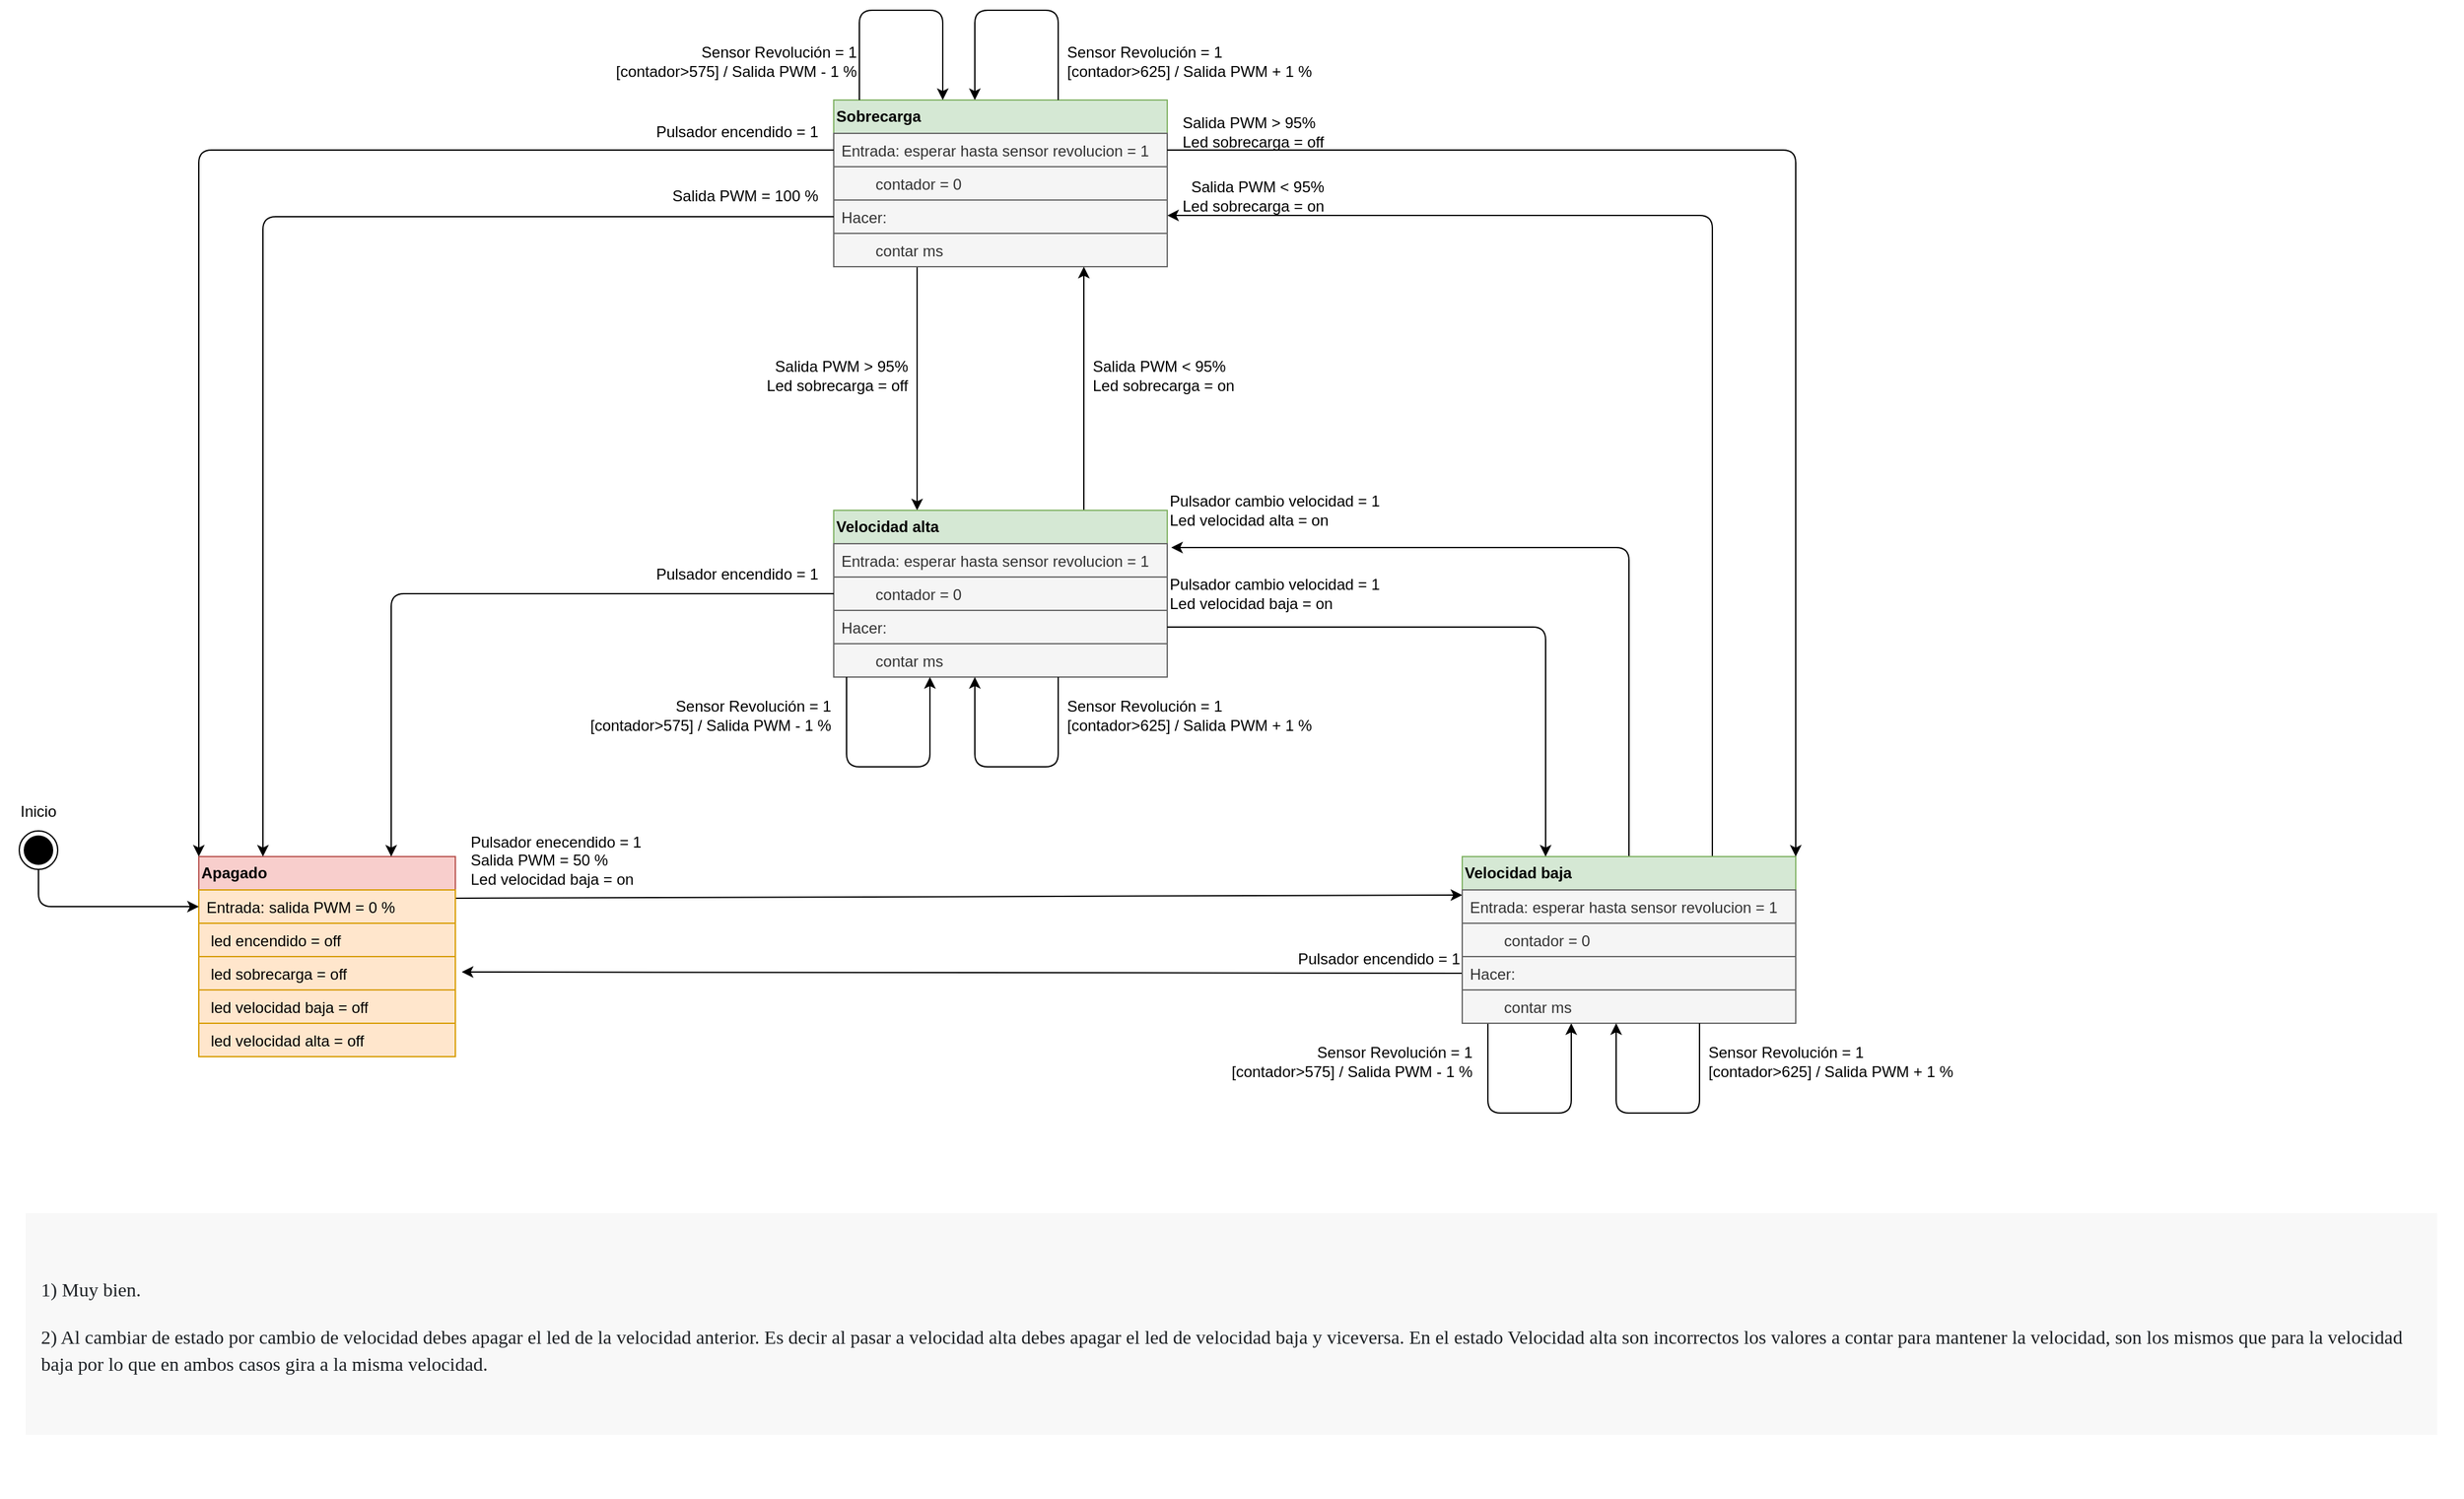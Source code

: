 <mxfile>
    <diagram id="iDEoUcWUZ2VRISfcVW9Z" name="Page-1">
        <mxGraphModel dx="1074" dy="797" grid="1" gridSize="10" guides="1" tooltips="1" connect="1" arrows="1" fold="1" page="1" pageScale="1" pageWidth="1600" pageHeight="1600" math="0" shadow="0">
            <root>
                <mxCell id="0"/>
                <mxCell id="1" parent="0"/>
                <mxCell id="28" style="html=1;exitX=1;exitY=0.25;exitDx=0;exitDy=0;entryX=0;entryY=0.154;entryDx=0;entryDy=0;entryPerimeter=0;" parent="1" source="2" target="7" edge="1">
                    <mxGeometry relative="1" as="geometry">
                        <mxPoint x="1100" y="340" as="targetPoint"/>
                    </mxGeometry>
                </mxCell>
                <mxCell id="2" value="&lt;b&gt;Apagado&lt;/b&gt;" style="swimlane;fontStyle=0;childLayout=stackLayout;horizontal=1;startSize=26;fillColor=#f8cecc;horizontalStack=0;resizeParent=1;resizeParentMax=0;resizeLast=0;collapsible=1;marginBottom=0;whiteSpace=wrap;html=1;align=left;strokeColor=#b85450;" parent="1" vertex="1">
                    <mxGeometry x="195" y="740" width="200" height="130" as="geometry"/>
                </mxCell>
                <mxCell id="3" value="Entrada: salida PWM = 0 %" style="text;strokeColor=#d79b00;fillColor=#ffe6cc;align=left;verticalAlign=top;spacingLeft=4;spacingRight=4;overflow=hidden;rotatable=0;points=[[0,0.5],[1,0.5]];portConstraint=eastwest;whiteSpace=wrap;html=1;" parent="2" vertex="1">
                    <mxGeometry y="26" width="200" height="26" as="geometry"/>
                </mxCell>
                <mxCell id="4" value="&amp;nbsp;led encendido = off" style="text;strokeColor=#d79b00;fillColor=#ffe6cc;align=left;verticalAlign=top;spacingLeft=4;spacingRight=4;overflow=hidden;rotatable=0;points=[[0,0.5],[1,0.5]];portConstraint=eastwest;whiteSpace=wrap;html=1;" parent="2" vertex="1">
                    <mxGeometry y="52" width="200" height="26" as="geometry"/>
                </mxCell>
                <mxCell id="5" value="&amp;nbsp;led sobrecarga = off" style="text;strokeColor=#d79b00;fillColor=#ffe6cc;align=left;verticalAlign=top;spacingLeft=4;spacingRight=4;overflow=hidden;rotatable=0;points=[[0,0.5],[1,0.5]];portConstraint=eastwest;whiteSpace=wrap;html=1;" parent="2" vertex="1">
                    <mxGeometry y="78" width="200" height="26" as="geometry"/>
                </mxCell>
                <mxCell id="47" value="&amp;nbsp;led velocidad baja = off" style="text;strokeColor=#d79b00;fillColor=#ffe6cc;align=left;verticalAlign=top;spacingLeft=4;spacingRight=4;overflow=hidden;rotatable=0;points=[[0,0.5],[1,0.5]];portConstraint=eastwest;whiteSpace=wrap;html=1;" parent="2" vertex="1">
                    <mxGeometry y="104" width="200" height="26" as="geometry"/>
                </mxCell>
                <mxCell id="20" style="edgeStyle=orthogonalEdgeStyle;html=1;exitX=0;exitY=1;exitDx=0;exitDy=0;entryX=0.25;entryY=1;entryDx=0;entryDy=0;" parent="1" edge="1">
                    <mxGeometry relative="1" as="geometry">
                        <mxPoint x="1265" y="870" as="targetPoint"/>
                        <mxPoint x="1200" y="870" as="sourcePoint"/>
                        <Array as="points">
                            <mxPoint x="1200" y="940"/>
                            <mxPoint x="1265" y="940"/>
                        </Array>
                    </mxGeometry>
                </mxCell>
                <mxCell id="24" style="edgeStyle=orthogonalEdgeStyle;html=1;exitX=0.75;exitY=0;exitDx=0;exitDy=0;entryX=1;entryY=0.462;entryDx=0;entryDy=0;entryPerimeter=0;" parent="1" source="6" target="15" edge="1">
                    <mxGeometry relative="1" as="geometry"/>
                </mxCell>
                <mxCell id="59" style="edgeStyle=orthogonalEdgeStyle;html=1;exitX=0.5;exitY=0;exitDx=0;exitDy=0;entryX=1.012;entryY=0.115;entryDx=0;entryDy=0;entryPerimeter=0;" parent="1" source="6" target="50" edge="1">
                    <mxGeometry relative="1" as="geometry"/>
                </mxCell>
                <mxCell id="6" value="&lt;b&gt;Velocidad baja&lt;/b&gt;" style="swimlane;fontStyle=0;childLayout=stackLayout;horizontal=1;startSize=26;fillColor=#d5e8d4;horizontalStack=0;resizeParent=1;resizeParentMax=0;resizeLast=0;collapsible=1;marginBottom=0;whiteSpace=wrap;html=1;align=left;strokeColor=#82b366;" parent="1" vertex="1">
                    <mxGeometry x="1180" y="740" width="260" height="130" as="geometry"/>
                </mxCell>
                <mxCell id="7" value="Entrada: esperar hasta sensor revolucion = 1" style="text;strokeColor=#666666;fillColor=#f5f5f5;align=left;verticalAlign=top;spacingLeft=4;spacingRight=4;overflow=hidden;rotatable=0;points=[[0,0.5],[1,0.5]];portConstraint=eastwest;whiteSpace=wrap;html=1;fontColor=#333333;" parent="6" vertex="1">
                    <mxGeometry y="26" width="260" height="26" as="geometry"/>
                </mxCell>
                <mxCell id="8" value="&lt;span style=&quot;white-space: pre;&quot;&gt;&#x9;&lt;/span&gt;contador = 0" style="text;strokeColor=#666666;fillColor=#f5f5f5;align=left;verticalAlign=top;spacingLeft=4;spacingRight=4;overflow=hidden;rotatable=0;points=[[0,0.5],[1,0.5]];portConstraint=eastwest;whiteSpace=wrap;html=1;fontColor=#333333;" parent="6" vertex="1">
                    <mxGeometry y="52" width="260" height="26" as="geometry"/>
                </mxCell>
                <mxCell id="30" style="edgeStyle=none;html=1;exitX=0;exitY=0.5;exitDx=0;exitDy=0;" parent="6" source="9" edge="1">
                    <mxGeometry relative="1" as="geometry">
                        <mxPoint x="-780" y="90" as="targetPoint"/>
                    </mxGeometry>
                </mxCell>
                <mxCell id="9" value="Hacer:" style="text;strokeColor=#666666;fillColor=#f5f5f5;align=left;verticalAlign=top;spacingLeft=4;spacingRight=4;overflow=hidden;rotatable=0;points=[[0,0.5],[1,0.5]];portConstraint=eastwest;whiteSpace=wrap;html=1;fontColor=#333333;" parent="6" vertex="1">
                    <mxGeometry y="78" width="260" height="26" as="geometry"/>
                </mxCell>
                <mxCell id="10" value="&lt;span style=&quot;white-space: pre;&quot;&gt;&#x9;&lt;/span&gt;contar ms" style="text;strokeColor=#666666;fillColor=#f5f5f5;align=left;verticalAlign=top;spacingLeft=4;spacingRight=4;overflow=hidden;rotatable=0;points=[[0,0.5],[1,0.5]];portConstraint=eastwest;whiteSpace=wrap;html=1;fontColor=#333333;" parent="6" vertex="1">
                    <mxGeometry y="104" width="260" height="26" as="geometry"/>
                </mxCell>
                <mxCell id="67" style="edgeStyle=orthogonalEdgeStyle;html=1;exitX=0.25;exitY=1;exitDx=0;exitDy=0;entryX=0.25;entryY=0;entryDx=0;entryDy=0;" parent="1" source="12" target="49" edge="1">
                    <mxGeometry relative="1" as="geometry"/>
                </mxCell>
                <mxCell id="12" value="&lt;b&gt;Sobrecarga&lt;/b&gt;" style="swimlane;fontStyle=0;childLayout=stackLayout;horizontal=1;startSize=26;fillColor=#d5e8d4;horizontalStack=0;resizeParent=1;resizeParentMax=0;resizeLast=0;collapsible=1;marginBottom=0;whiteSpace=wrap;html=1;align=left;strokeColor=#82b366;" parent="1" vertex="1">
                    <mxGeometry x="690" y="150" width="260" height="130" as="geometry"/>
                </mxCell>
                <mxCell id="13" value="Entrada: esperar hasta sensor revolucion = 1" style="text;strokeColor=#666666;fillColor=#f5f5f5;align=left;verticalAlign=top;spacingLeft=4;spacingRight=4;overflow=hidden;rotatable=0;points=[[0,0.5],[1,0.5]];portConstraint=eastwest;whiteSpace=wrap;html=1;fontColor=#333333;" parent="12" vertex="1">
                    <mxGeometry y="26" width="260" height="26" as="geometry"/>
                </mxCell>
                <mxCell id="14" value="&lt;span style=&quot;white-space: pre;&quot;&gt;&#x9;&lt;/span&gt;contador = 0" style="text;strokeColor=#666666;fillColor=#f5f5f5;align=left;verticalAlign=top;spacingLeft=4;spacingRight=4;overflow=hidden;rotatable=0;points=[[0,0.5],[1,0.5]];portConstraint=eastwest;whiteSpace=wrap;html=1;fontColor=#333333;" parent="12" vertex="1">
                    <mxGeometry y="52" width="260" height="26" as="geometry"/>
                </mxCell>
                <mxCell id="15" value="Hacer:" style="text;strokeColor=#666666;fillColor=#f5f5f5;align=left;verticalAlign=top;spacingLeft=4;spacingRight=4;overflow=hidden;rotatable=0;points=[[0,0.5],[1,0.5]];portConstraint=eastwest;whiteSpace=wrap;html=1;fontColor=#333333;" parent="12" vertex="1">
                    <mxGeometry y="78" width="260" height="26" as="geometry"/>
                </mxCell>
                <mxCell id="16" value="&lt;span style=&quot;white-space: pre;&quot;&gt;&#x9;&lt;/span&gt;contar ms" style="text;strokeColor=#666666;fillColor=#f5f5f5;align=left;verticalAlign=top;spacingLeft=4;spacingRight=4;overflow=hidden;rotatable=0;points=[[0,0.5],[1,0.5]];portConstraint=eastwest;whiteSpace=wrap;html=1;fontColor=#333333;" parent="12" vertex="1">
                    <mxGeometry y="104" width="260" height="26" as="geometry"/>
                </mxCell>
                <mxCell id="21" style="edgeStyle=orthogonalEdgeStyle;html=1;exitX=0;exitY=1;exitDx=0;exitDy=0;entryX=0.25;entryY=1;entryDx=0;entryDy=0;startArrow=classic;startFill=1;endArrow=none;endFill=0;" parent="1" edge="1">
                    <mxGeometry relative="1" as="geometry">
                        <mxPoint x="1365" y="870" as="targetPoint"/>
                        <mxPoint x="1300" y="870" as="sourcePoint"/>
                        <Array as="points">
                            <mxPoint x="1300" y="940"/>
                            <mxPoint x="1365" y="940"/>
                        </Array>
                    </mxGeometry>
                </mxCell>
                <mxCell id="22" style="edgeStyle=orthogonalEdgeStyle;html=1;exitX=0;exitY=1;exitDx=0;exitDy=0;entryX=0.25;entryY=1;entryDx=0;entryDy=0;" parent="1" edge="1">
                    <mxGeometry relative="1" as="geometry">
                        <mxPoint x="775" y="150" as="targetPoint"/>
                        <mxPoint x="710" y="150" as="sourcePoint"/>
                        <Array as="points">
                            <mxPoint x="710" y="80"/>
                            <mxPoint x="775" y="80"/>
                        </Array>
                    </mxGeometry>
                </mxCell>
                <mxCell id="23" style="edgeStyle=orthogonalEdgeStyle;html=1;exitX=0;exitY=1;exitDx=0;exitDy=0;entryX=0.25;entryY=1;entryDx=0;entryDy=0;startArrow=classic;startFill=1;endArrow=none;endFill=0;" parent="1" edge="1">
                    <mxGeometry relative="1" as="geometry">
                        <mxPoint x="865" y="150" as="targetPoint"/>
                        <mxPoint x="800" y="150" as="sourcePoint"/>
                        <Array as="points">
                            <mxPoint x="800" y="80"/>
                            <mxPoint x="865" y="80"/>
                        </Array>
                    </mxGeometry>
                </mxCell>
                <mxCell id="25" style="edgeStyle=orthogonalEdgeStyle;html=1;exitX=1;exitY=0.5;exitDx=0;exitDy=0;entryX=1;entryY=0;entryDx=0;entryDy=0;" parent="1" source="13" target="6" edge="1">
                    <mxGeometry relative="1" as="geometry"/>
                </mxCell>
                <mxCell id="26" style="edgeStyle=orthogonalEdgeStyle;html=1;exitX=0;exitY=0.5;exitDx=0;exitDy=0;entryX=0.25;entryY=0;entryDx=0;entryDy=0;" parent="1" source="15" target="2" edge="1">
                    <mxGeometry relative="1" as="geometry"/>
                </mxCell>
                <mxCell id="27" style="edgeStyle=orthogonalEdgeStyle;html=1;exitX=0;exitY=0.5;exitDx=0;exitDy=0;entryX=0;entryY=0;entryDx=0;entryDy=0;" parent="1" source="13" target="2" edge="1">
                    <mxGeometry relative="1" as="geometry"/>
                </mxCell>
                <mxCell id="33" style="edgeStyle=orthogonalEdgeStyle;html=1;exitX=0.5;exitY=1;exitDx=0;exitDy=0;entryX=0;entryY=0.5;entryDx=0;entryDy=0;" parent="1" source="31" target="3" edge="1">
                    <mxGeometry relative="1" as="geometry"/>
                </mxCell>
                <mxCell id="31" value="" style="ellipse;html=1;shape=endState;fillColor=strokeColor;" parent="1" vertex="1">
                    <mxGeometry x="55" y="720" width="30" height="30" as="geometry"/>
                </mxCell>
                <mxCell id="34" value="Inicio" style="text;html=1;align=center;verticalAlign=middle;whiteSpace=wrap;rounded=0;" parent="1" vertex="1">
                    <mxGeometry x="40" y="690" width="60" height="30" as="geometry"/>
                </mxCell>
                <mxCell id="35" value="&lt;font style=&quot;color: rgb(0, 0, 0);&quot;&gt;Sensor Revolución = 1&lt;/font&gt;&lt;div&gt;&lt;font style=&quot;color: rgb(0, 0, 0);&quot;&gt;[contador&amp;gt;625] / Salida PWM + 1 %&lt;/font&gt;&lt;/div&gt;" style="text;html=1;align=left;verticalAlign=middle;whiteSpace=wrap;rounded=0;" parent="1" vertex="1">
                    <mxGeometry x="870" y="100" width="200" height="40" as="geometry"/>
                </mxCell>
                <mxCell id="36" value="&lt;font style=&quot;color: rgb(0, 0, 0);&quot;&gt;Sensor Revolución = 1&lt;/font&gt;&lt;div&gt;&lt;font style=&quot;color: rgb(0, 0, 0);&quot;&gt;[contador&amp;gt;625] / Salida PWM + 1 %&lt;/font&gt;&lt;/div&gt;" style="text;html=1;align=left;verticalAlign=middle;whiteSpace=wrap;rounded=0;" parent="1" vertex="1">
                    <mxGeometry x="1370" y="880" width="200" height="40" as="geometry"/>
                </mxCell>
                <mxCell id="37" value="&lt;font style=&quot;color: rgb(0, 0, 0);&quot;&gt;Sensor Revolución = 1&lt;/font&gt;&lt;div&gt;&lt;font style=&quot;color: rgb(0, 0, 0);&quot;&gt;[contador&amp;gt;575] / Salida PWM -&lt;/font&gt;&lt;span style=&quot;font-family: monospace; font-size: 0px; text-wrap-mode: nowrap; background-color: transparent;&quot;&gt;%3CmxGraphModel%3E%3Croot%3E%3CmxCell%20id%3D%220%22%2F%3E%3CmxCell%20id%3D%221%22%20parent%3D%220%22%2F%3E%3CmxCell%20id%3D%222%22%20value%3D%22%26lt%3Bfont%20style%3D%26quot%3Bcolor%3A%20rgb(0%2C%200%2C%200)%3B%26quot%3B%26gt%3BSensor%20Revoluci%C3%B3n%20%3D%201%26lt%3B%2Ffont%26gt%3B%26lt%3Bdiv%26gt%3B%26lt%3Bfont%20style%3D%26quot%3Bcolor%3A%20rgb(0%2C%200%2C%200)%3B%26quot%3B%26gt%3B%5Bcontador%26amp%3Bgt%3B625%5D%20%2F%20Salida%20PWM%20%2B%201%20%25%26lt%3B%2Ffont%26gt%3B%26lt%3B%2Fdiv%26gt%3B%22%20style%3D%22text%3Bhtml%3D1%3Balign%3Dleft%3BverticalAlign%3Dmiddle%3BwhiteSpace%3Dwrap%3Brounded%3D0%3B%22%20vertex%3D%221%22%20parent%3D%221%22%3E%3CmxGeometry%20x%3D%221330%22%20y%3D%22450%22%20width%3D%22200%22%20height%3D%2240%22%20as%3D%22geometry%22%2F%3E%3C%2FmxCell%3E%3C%2Froot%3E%3C%2FmxGraphModel%3E&lt;/span&gt;&lt;span style=&quot;background-color: transparent;&quot;&gt;&amp;nbsp;1 %&lt;/span&gt;&lt;/div&gt;" style="text;html=1;align=right;verticalAlign=middle;whiteSpace=wrap;rounded=0;" parent="1" vertex="1">
                    <mxGeometry x="990" y="880" width="200" height="40" as="geometry"/>
                </mxCell>
                <mxCell id="38" value="&lt;font style=&quot;color: rgb(0, 0, 0);&quot;&gt;Sensor Revolución = 1&lt;/font&gt;&lt;div&gt;&lt;font style=&quot;color: rgb(0, 0, 0);&quot;&gt;&lt;font style=&quot;&quot;&gt;[contador&amp;gt;575] / Salida PWM -&lt;/font&gt;&lt;span style=&quot;font-family: monospace; font-size: 0px; text-wrap-mode: nowrap; background-color: transparent;&quot;&gt;%3CmxGraphModel%3E%3Croot%3E%3CmxCell%20id%3D%220%22%2F%3E%3CmxCell%20id%3D%221%22%20parent%3D%220%22%2F%3E%3CmxCell%20id%3D%222%22%20value%3D%22%26lt%3Bfont%20style%3D%26quot%3Bcolor%3A%20rgb(0%2C%200%2C%200)%3B%26quot%3B%26gt%3BSensor%20Revoluci%C3%B3n%20%3D%201%26lt%3B%2Ffont%26gt%3B%26lt%3Bdiv%26gt%3B%26lt%3Bfont%20style%3D%26quot%3Bcolor%3A%20rgb(0%2C%200%2C%200)%3B%26quot%3B%26gt%3B%5Bcontador%26amp%3Bgt%3B625%5D%20%2F%20Salida%20PWM%20%2B%201%20%25%26lt%3B%2Ffont%26gt%3B%26lt%3B%2Fdiv%26gt%3B%22%20style%3D%22text%3Bhtml%3D1%3Balign%3Dleft%3BverticalAlign%3Dmiddle%3BwhiteSpace%3Dwrap%3Brounded%3D0%3B%22%20vertex%3D%221%22%20parent%3D%221%22%3E%3CmxGeometry%20x%3D%221330%22%20y%3D%22450%22%20width%3D%22200%22%20height%3D%2240%22%20as%3D%22geometry%22%2F%3E%3C%2FmxCell%3E%3C%2Froot%3E%3C%2FmxGraphModel%3E&lt;/span&gt;&lt;span style=&quot;background-color: transparent;&quot;&gt;&amp;nbsp;1 %&lt;/span&gt;&lt;/font&gt;&lt;/div&gt;" style="text;html=1;align=right;verticalAlign=middle;whiteSpace=wrap;rounded=0;" parent="1" vertex="1">
                    <mxGeometry x="510" y="100" width="200" height="40" as="geometry"/>
                </mxCell>
                <mxCell id="39" value="Salida PWM &amp;gt; 95%&lt;div&gt;&lt;font style=&quot;color: rgb(0, 0, 0);&quot;&gt;Led sobrecarga = off&lt;/font&gt;&lt;/div&gt;" style="text;html=1;align=left;verticalAlign=middle;whiteSpace=wrap;rounded=0;" parent="1" vertex="1">
                    <mxGeometry x="960" y="160" width="120" height="30" as="geometry"/>
                </mxCell>
                <mxCell id="40" value="&lt;div style=&quot;text-align: right;&quot;&gt;&lt;span style=&quot;background-color: transparent;&quot;&gt;&lt;font style=&quot;color: rgb(0, 0, 0);&quot;&gt;Salida PWM &amp;lt; 95%&lt;/font&gt;&lt;/span&gt;&lt;/div&gt;&lt;div&gt;&lt;font style=&quot;color: rgb(0, 0, 0);&quot;&gt;Led sobrecarga = on&lt;/font&gt;&lt;/div&gt;" style="text;html=1;align=left;verticalAlign=middle;whiteSpace=wrap;rounded=0;" parent="1" vertex="1">
                    <mxGeometry x="960" y="210" width="120" height="30" as="geometry"/>
                </mxCell>
                <mxCell id="41" value="Pulsador encendido = 1" style="text;html=1;align=left;verticalAlign=middle;whiteSpace=wrap;rounded=0;" parent="1" vertex="1">
                    <mxGeometry x="1050" y="810" width="130" height="20" as="geometry"/>
                </mxCell>
                <mxCell id="44" value="Pulsador encendido = 1" style="text;html=1;align=right;verticalAlign=middle;whiteSpace=wrap;rounded=0;" parent="1" vertex="1">
                    <mxGeometry x="550" y="165" width="130" height="20" as="geometry"/>
                </mxCell>
                <mxCell id="45" value="Salida PWM = 100 %" style="text;html=1;align=right;verticalAlign=middle;whiteSpace=wrap;rounded=0;" parent="1" vertex="1">
                    <mxGeometry x="550" y="215" width="130" height="20" as="geometry"/>
                </mxCell>
                <mxCell id="46" value="&lt;font style=&quot;color: rgb(0, 0, 0);&quot;&gt;Pulsador enecendido = 1&lt;/font&gt;&lt;div&gt;&lt;font style=&quot;color: rgb(0, 0, 0);&quot;&gt;Salida PWM = 50 %&lt;/font&gt;&lt;/div&gt;&lt;div&gt;&lt;span style=&quot;color: rgb(0, 0, 0);&quot;&gt;&lt;font style=&quot;color: rgb(0, 0, 0);&quot;&gt;Led velocidad baja = on&lt;/font&gt;&lt;/span&gt;&lt;/div&gt;" style="text;html=1;align=left;verticalAlign=middle;whiteSpace=wrap;rounded=0;" parent="1" vertex="1">
                    <mxGeometry x="405" y="720" width="160" height="45" as="geometry"/>
                </mxCell>
                <mxCell id="48" value="&amp;nbsp;led velocidad alta = off" style="text;strokeColor=#d79b00;fillColor=#ffe6cc;align=left;verticalAlign=top;spacingLeft=4;spacingRight=4;overflow=hidden;rotatable=0;points=[[0,0.5],[1,0.5]];portConstraint=eastwest;whiteSpace=wrap;html=1;" parent="1" vertex="1">
                    <mxGeometry x="195" y="870" width="200" height="26" as="geometry"/>
                </mxCell>
                <mxCell id="66" style="edgeStyle=orthogonalEdgeStyle;html=1;exitX=0.75;exitY=0;exitDx=0;exitDy=0;entryX=0.75;entryY=1;entryDx=0;entryDy=0;" parent="1" source="49" target="12" edge="1">
                    <mxGeometry relative="1" as="geometry"/>
                </mxCell>
                <mxCell id="49" value="&lt;b&gt;Velocidad alta&lt;/b&gt;" style="swimlane;fontStyle=0;childLayout=stackLayout;horizontal=1;startSize=26;fillColor=#d5e8d4;horizontalStack=0;resizeParent=1;resizeParentMax=0;resizeLast=0;collapsible=1;marginBottom=0;whiteSpace=wrap;html=1;align=left;strokeColor=#82b366;" parent="1" vertex="1">
                    <mxGeometry x="690" y="470" width="260" height="130" as="geometry"/>
                </mxCell>
                <mxCell id="50" value="Entrada: esperar hasta sensor revolucion = 1" style="text;strokeColor=#666666;fillColor=#f5f5f5;align=left;verticalAlign=top;spacingLeft=4;spacingRight=4;overflow=hidden;rotatable=0;points=[[0,0.5],[1,0.5]];portConstraint=eastwest;whiteSpace=wrap;html=1;fontColor=#333333;" parent="49" vertex="1">
                    <mxGeometry y="26" width="260" height="26" as="geometry"/>
                </mxCell>
                <mxCell id="51" value="&lt;span style=&quot;white-space: pre;&quot;&gt;&#x9;&lt;/span&gt;contador = 0" style="text;strokeColor=#666666;fillColor=#f5f5f5;align=left;verticalAlign=top;spacingLeft=4;spacingRight=4;overflow=hidden;rotatable=0;points=[[0,0.5],[1,0.5]];portConstraint=eastwest;whiteSpace=wrap;html=1;fontColor=#333333;" parent="49" vertex="1">
                    <mxGeometry y="52" width="260" height="26" as="geometry"/>
                </mxCell>
                <mxCell id="53" value="Hacer:" style="text;strokeColor=#666666;fillColor=#f5f5f5;align=left;verticalAlign=top;spacingLeft=4;spacingRight=4;overflow=hidden;rotatable=0;points=[[0,0.5],[1,0.5]];portConstraint=eastwest;whiteSpace=wrap;html=1;fontColor=#333333;" parent="49" vertex="1">
                    <mxGeometry y="78" width="260" height="26" as="geometry"/>
                </mxCell>
                <mxCell id="54" value="&lt;span style=&quot;white-space: pre;&quot;&gt;&#x9;&lt;/span&gt;contar ms" style="text;strokeColor=#666666;fillColor=#f5f5f5;align=left;verticalAlign=top;spacingLeft=4;spacingRight=4;overflow=hidden;rotatable=0;points=[[0,0.5],[1,0.5]];portConstraint=eastwest;whiteSpace=wrap;html=1;fontColor=#333333;" parent="49" vertex="1">
                    <mxGeometry y="104" width="260" height="26" as="geometry"/>
                </mxCell>
                <mxCell id="55" style="edgeStyle=orthogonalEdgeStyle;html=1;exitX=0;exitY=1;exitDx=0;exitDy=0;entryX=0.25;entryY=1;entryDx=0;entryDy=0;" parent="1" edge="1">
                    <mxGeometry relative="1" as="geometry">
                        <mxPoint x="765" y="600" as="targetPoint"/>
                        <mxPoint x="700" y="600" as="sourcePoint"/>
                        <Array as="points">
                            <mxPoint x="700" y="670"/>
                            <mxPoint x="765" y="670"/>
                        </Array>
                    </mxGeometry>
                </mxCell>
                <mxCell id="56" style="edgeStyle=orthogonalEdgeStyle;html=1;exitX=0;exitY=1;exitDx=0;exitDy=0;entryX=0.25;entryY=1;entryDx=0;entryDy=0;startArrow=classic;startFill=1;endArrow=none;endFill=0;" parent="1" edge="1">
                    <mxGeometry relative="1" as="geometry">
                        <mxPoint x="865" y="600" as="targetPoint"/>
                        <mxPoint x="800" y="600" as="sourcePoint"/>
                        <Array as="points">
                            <mxPoint x="800" y="670"/>
                            <mxPoint x="865" y="670"/>
                        </Array>
                    </mxGeometry>
                </mxCell>
                <mxCell id="57" value="&lt;font style=&quot;color: rgb(0, 0, 0);&quot;&gt;Sensor Revolución = 1&lt;/font&gt;&lt;div&gt;&lt;font style=&quot;color: rgb(0, 0, 0);&quot;&gt;[contador&amp;gt;625] / Salida PWM + 1 %&lt;/font&gt;&lt;/div&gt;" style="text;html=1;align=left;verticalAlign=middle;whiteSpace=wrap;rounded=0;" parent="1" vertex="1">
                    <mxGeometry x="870" y="610" width="200" height="40" as="geometry"/>
                </mxCell>
                <mxCell id="58" value="&lt;font style=&quot;color: rgb(0, 0, 0);&quot;&gt;Sensor Revolución = 1&lt;/font&gt;&lt;div&gt;&lt;font style=&quot;color: rgb(0, 0, 0);&quot;&gt;[contador&amp;gt;575] / Salida PWM -&lt;/font&gt;&lt;span style=&quot;font-family: monospace; font-size: 0px; text-wrap-mode: nowrap; background-color: transparent;&quot;&gt;%3CmxGraphModel%3E%3Croot%3E%3CmxCell%20id%3D%220%22%2F%3E%3CmxCell%20id%3D%221%22%20parent%3D%220%22%2F%3E%3CmxCell%20id%3D%222%22%20value%3D%22%26lt%3Bfont%20style%3D%26quot%3Bcolor%3A%20rgb(0%2C%200%2C%200)%3B%26quot%3B%26gt%3BSensor%20Revoluci%C3%B3n%20%3D%201%26lt%3B%2Ffont%26gt%3B%26lt%3Bdiv%26gt%3B%26lt%3Bfont%20style%3D%26quot%3Bcolor%3A%20rgb(0%2C%200%2C%200)%3B%26quot%3B%26gt%3B%5Bcontador%26amp%3Bgt%3B625%5D%20%2F%20Salida%20PWM%20%2B%201%20%25%26lt%3B%2Ffont%26gt%3B%26lt%3B%2Fdiv%26gt%3B%22%20style%3D%22text%3Bhtml%3D1%3Balign%3Dleft%3BverticalAlign%3Dmiddle%3BwhiteSpace%3Dwrap%3Brounded%3D0%3B%22%20vertex%3D%221%22%20parent%3D%221%22%3E%3CmxGeometry%20x%3D%221330%22%20y%3D%22450%22%20width%3D%22200%22%20height%3D%2240%22%20as%3D%22geometry%22%2F%3E%3C%2FmxCell%3E%3C%2Froot%3E%3C%2FmxGraphModel%3E&lt;/span&gt;&lt;span style=&quot;background-color: transparent;&quot;&gt;&amp;nbsp;1 %&lt;/span&gt;&lt;/div&gt;" style="text;html=1;align=right;verticalAlign=middle;whiteSpace=wrap;rounded=0;" parent="1" vertex="1">
                    <mxGeometry x="490" y="610" width="200" height="40" as="geometry"/>
                </mxCell>
                <mxCell id="60" value="Pulsador cambio velocidad = 1&lt;div&gt;&lt;span style=&quot;color: rgb(0, 0, 0);&quot;&gt;Led velocidad alta = on&lt;/span&gt;&lt;/div&gt;" style="text;html=1;align=left;verticalAlign=middle;whiteSpace=wrap;rounded=0;" parent="1" vertex="1">
                    <mxGeometry x="950" y="450" width="180" height="40" as="geometry"/>
                </mxCell>
                <mxCell id="61" style="edgeStyle=orthogonalEdgeStyle;html=1;exitX=1;exitY=0.5;exitDx=0;exitDy=0;entryX=0.25;entryY=0;entryDx=0;entryDy=0;" parent="1" source="53" target="6" edge="1">
                    <mxGeometry relative="1" as="geometry"/>
                </mxCell>
                <mxCell id="62" value="Pulsador cambio velocidad = 1&lt;div&gt;&lt;span style=&quot;color: rgb(0, 0, 0);&quot;&gt;Led velocidad baja = on&lt;/span&gt;&lt;/div&gt;" style="text;html=1;align=left;verticalAlign=middle;whiteSpace=wrap;rounded=0;" parent="1" vertex="1">
                    <mxGeometry x="950" y="515" width="170" height="40" as="geometry"/>
                </mxCell>
                <mxCell id="64" style="edgeStyle=orthogonalEdgeStyle;html=1;exitX=0;exitY=0.5;exitDx=0;exitDy=0;entryX=0.75;entryY=0;entryDx=0;entryDy=0;" parent="1" source="51" target="2" edge="1">
                    <mxGeometry relative="1" as="geometry"/>
                </mxCell>
                <mxCell id="65" value="Pulsador encendido = 1" style="text;html=1;align=right;verticalAlign=middle;whiteSpace=wrap;rounded=0;" parent="1" vertex="1">
                    <mxGeometry x="550" y="510" width="130" height="20" as="geometry"/>
                </mxCell>
                <mxCell id="68" value="Salida PWM &amp;gt; 95%&lt;div&gt;&lt;font style=&quot;color: rgb(0, 0, 0);&quot;&gt;Led sobrecarga = off&lt;/font&gt;&lt;/div&gt;" style="text;html=1;align=right;verticalAlign=middle;whiteSpace=wrap;rounded=0;" parent="1" vertex="1">
                    <mxGeometry x="630" y="350" width="120" height="30" as="geometry"/>
                </mxCell>
                <mxCell id="69" value="&lt;div style=&quot;&quot;&gt;&lt;span style=&quot;background-color: transparent;&quot;&gt;&lt;font style=&quot;color: rgb(0, 0, 0);&quot;&gt;Salida PWM &amp;lt; 95%&lt;/font&gt;&lt;/span&gt;&lt;/div&gt;&lt;div&gt;&lt;font style=&quot;color: rgb(0, 0, 0);&quot;&gt;Led sobrecarga = on&lt;/font&gt;&lt;/div&gt;" style="text;html=1;align=left;verticalAlign=middle;whiteSpace=wrap;rounded=0;" parent="1" vertex="1">
                    <mxGeometry x="890" y="350" width="120" height="30" as="geometry"/>
                </mxCell>
                <mxCell id="70" value="&lt;br&gt;&lt;div&gt;&lt;table style=&quot;--tw-border-spacing-x: 0; --tw-border-spacing-y: 0; --tw-translate-x: 0; --tw-translate-y: 0; --tw-rotate: 0; --tw-skew-x: 0; --tw-skew-y: 0; --tw-scale-x: 1; --tw-scale-y: 1; --tw-pan-x: ; --tw-pan-y: ; --tw-pinch-zoom: ; --tw-scroll-snap-strictness: proximity; --tw-gradient-from-position: ; --tw-gradient-via-position: ; --tw-gradient-to-position: ; --tw-ordinal: ; --tw-slashed-zero: ; --tw-numeric-figure: ; --tw-numeric-spacing: ; --tw-numeric-fraction: ; --tw-ring-inset: ; --tw-ring-offset-width: 0px; --tw-ring-offset-color: #fff; --tw-ring-color: rgb(59 130 246 / 0.5); --tw-ring-offset-shadow: 0 0 #0000; --tw-ring-shadow: 0 0 #0000; --tw-shadow: 0 0 #0000; --tw-shadow-colored: 0 0 #0000; --tw-blur: ; --tw-brightness: ; --tw-contrast: ; --tw-grayscale: ; --tw-hue-rotate: ; --tw-invert: ; --tw-saturate: ; --tw-sepia: ; --tw-drop-shadow: ; --tw-backdrop-blur: ; --tw-backdrop-brightness: ; --tw-backdrop-contrast: ; --tw-backdrop-grayscale: ; --tw-backdrop-hue-rotate: ; --tw-backdrop-invert: ; --tw-backdrop-opacity: ; --tw-backdrop-saturate: ; --tw-backdrop-sepia: ; border-collapse: collapse; width: 1880px; margin-bottom: 1rem; color: rgb(29, 33, 37); font-family: robotomedium; font-size: 15px; text-align: left; background-color: rgb(255, 255, 255);&quot; id=&quot;yui_3_17_2_1_1750808444987_282&quot; class=&quot;generaltable&quot;&gt;&lt;tbody style=&quot;--tw-border-spacing-x: 0; --tw-border-spacing-y: 0; --tw-translate-x: 0; --tw-translate-y: 0; --tw-rotate: 0; --tw-skew-x: 0; --tw-skew-y: 0; --tw-scale-x: 1; --tw-scale-y: 1; --tw-pan-x: ; --tw-pan-y: ; --tw-pinch-zoom: ; --tw-scroll-snap-strictness: proximity; --tw-gradient-from-position: ; --tw-gradient-via-position: ; --tw-gradient-to-position: ; --tw-ordinal: ; --tw-slashed-zero: ; --tw-numeric-figure: ; --tw-numeric-spacing: ; --tw-numeric-fraction: ; --tw-ring-inset: ; --tw-ring-offset-width: 0px; --tw-ring-offset-color: #fff; --tw-ring-color: rgb(59 130 246 / 0.5); --tw-ring-offset-shadow: 0 0 #0000; --tw-ring-shadow: 0 0 #0000; --tw-shadow: 0 0 #0000; --tw-shadow-colored: 0 0 #0000; --tw-blur: ; --tw-brightness: ; --tw-contrast: ; --tw-grayscale: ; --tw-hue-rotate: ; --tw-invert: ; --tw-saturate: ; --tw-sepia: ; --tw-drop-shadow: ; --tw-backdrop-blur: ; --tw-backdrop-brightness: ; --tw-backdrop-contrast: ; --tw-backdrop-grayscale: ; --tw-backdrop-hue-rotate: ; --tw-backdrop-invert: ; --tw-backdrop-opacity: ; --tw-backdrop-saturate: ; --tw-backdrop-sepia: ; box-sizing: border-box;&quot; id=&quot;yui_3_17_2_1_1750808444987_281&quot;&gt;&lt;tr style=&quot;--tw-border-spacing-x: 0; --tw-border-spacing-y: 0; --tw-translate-x: 0; --tw-translate-y: 0; --tw-rotate: 0; --tw-skew-x: 0; --tw-skew-y: 0; --tw-scale-x: 1; --tw-scale-y: 1; --tw-pan-x: ; --tw-pan-y: ; --tw-pinch-zoom: ; --tw-scroll-snap-strictness: proximity; --tw-gradient-from-position: ; --tw-gradient-via-position: ; --tw-gradient-to-position: ; --tw-ordinal: ; --tw-slashed-zero: ; --tw-numeric-figure: ; --tw-numeric-spacing: ; --tw-numeric-fraction: ; --tw-ring-inset: ; --tw-ring-offset-width: 0px; --tw-ring-offset-color: #fff; --tw-ring-color: rgb(59 130 246 / 0.5); --tw-ring-offset-shadow: 0 0 #0000; --tw-ring-shadow: 0 0 #0000; --tw-shadow: 0 0 #0000; --tw-shadow-colored: 0 0 #0000; --tw-blur: ; --tw-brightness: ; --tw-contrast: ; --tw-grayscale: ; --tw-hue-rotate: ; --tw-invert: ; --tw-saturate: ; --tw-sepia: ; --tw-drop-shadow: ; --tw-backdrop-blur: ; --tw-backdrop-brightness: ; --tw-backdrop-contrast: ; --tw-backdrop-grayscale: ; --tw-backdrop-hue-rotate: ; --tw-backdrop-invert: ; --tw-backdrop-opacity: ; --tw-backdrop-saturate: ; --tw-backdrop-sepia: ; box-sizing: border-box; color: rgb(29, 33, 37); background-color: rgba(0, 0, 0, 0.075);&quot; id=&quot;yui_3_17_2_1_1750808444987_280&quot; class=&quot;lastrow&quot;&gt;&lt;td style=&quot;--tw-border-spacing-x: 0; --tw-border-spacing-y: 0; --tw-translate-x: 0; --tw-translate-y: 0; --tw-rotate: 0; --tw-skew-x: 0; --tw-skew-y: 0; --tw-scale-x: 1; --tw-scale-y: 1; --tw-pan-x: ; --tw-pan-y: ; --tw-pinch-zoom: ; --tw-scroll-snap-strictness: proximity; --tw-gradient-from-position: ; --tw-gradient-via-position: ; --tw-gradient-to-position: ; --tw-ordinal: ; --tw-slashed-zero: ; --tw-numeric-figure: ; --tw-numeric-spacing: ; --tw-numeric-fraction: ; --tw-ring-inset: ; --tw-ring-offset-width: 0px; --tw-ring-offset-color: #fff; --tw-ring-color: rgb(59 130 246 / 0.5); --tw-ring-offset-shadow: 0 0 #0000; --tw-ring-shadow: 0 0 #0000; --tw-shadow: 0 0 #0000; --tw-shadow-colored: 0 0 #0000; --tw-blur: ; --tw-brightness: ; --tw-contrast: ; --tw-grayscale: ; --tw-hue-rotate: ; --tw-invert: ; --tw-saturate: ; --tw-sepia: ; --tw-drop-shadow: ; --tw-backdrop-blur: ; --tw-backdrop-brightness: ; --tw-backdrop-contrast: ; --tw-backdrop-grayscale: ; --tw-backdrop-hue-rotate: ; --tw-backdrop-invert: ; --tw-backdrop-opacity: ; --tw-backdrop-saturate: ; --tw-backdrop-sepia: ; box-sizing: border-box; padding: 12px; vertical-align: top; border-top: 0px; line-height: 21px; background: none 0% 0% / auto repeat scroll padding-box border-box rgb(248, 248, 248);&quot; id=&quot;yui_3_17_2_1_1750808444987_279&quot; class=&quot;cell c1 lastcol&quot;&gt;&lt;div style=&quot;--tw-border-spacing-x: 0; --tw-border-spacing-y: 0; --tw-translate-x: 0; --tw-translate-y: 0; --tw-rotate: 0; --tw-skew-x: 0; --tw-skew-y: 0; --tw-scale-x: 1; --tw-scale-y: 1; --tw-pan-x: ; --tw-pan-y: ; --tw-pinch-zoom: ; --tw-scroll-snap-strictness: proximity; --tw-gradient-from-position: ; --tw-gradient-via-position: ; --tw-gradient-to-position: ; --tw-ordinal: ; --tw-slashed-zero: ; --tw-numeric-figure: ; --tw-numeric-spacing: ; --tw-numeric-fraction: ; --tw-ring-inset: ; --tw-ring-offset-width: 0px; --tw-ring-offset-color: #fff; --tw-ring-color: rgb(59 130 246 / 0.5); --tw-ring-offset-shadow: 0 0 #0000; --tw-ring-shadow: 0 0 #0000; --tw-shadow: 0 0 #0000; --tw-shadow-colored: 0 0 #0000; --tw-blur: ; --tw-brightness: ; --tw-contrast: ; --tw-grayscale: ; --tw-hue-rotate: ; --tw-invert: ; --tw-saturate: ; --tw-sepia: ; --tw-drop-shadow: ; --tw-backdrop-blur: ; --tw-backdrop-brightness: ; --tw-backdrop-contrast: ; --tw-backdrop-grayscale: ; --tw-backdrop-hue-rotate: ; --tw-backdrop-invert: ; --tw-backdrop-opacity: ; --tw-backdrop-saturate: ; --tw-backdrop-sepia: ; box-sizing: border-box; padding-top: 1rem !important; padding-bottom: 1rem !important;&quot; id=&quot;yui_3_17_2_1_1750808444987_275&quot; class=&quot;box py-3 boxaligncenter full_assignfeedback_comments_538083&quot;&gt;&lt;a style=&quot;--tw-border-spacing-x: 0; --tw-border-spacing-y: 0; --tw-translate-x: 0; --tw-translate-y: 0; --tw-rotate: 0; --tw-skew-x: 0; --tw-skew-y: 0; --tw-scale-x: 1; --tw-scale-y: 1; --tw-pan-x: ; --tw-pan-y: ; --tw-pinch-zoom: ; --tw-scroll-snap-strictness: proximity; --tw-gradient-from-position: ; --tw-gradient-via-position: ; --tw-gradient-to-position: ; --tw-ordinal: ; --tw-slashed-zero: ; --tw-numeric-figure: ; --tw-numeric-spacing: ; --tw-numeric-fraction: ; --tw-ring-inset: ; --tw-ring-offset-width: 0px; --tw-ring-offset-color: #fff; --tw-ring-color: rgb(59 130 246 / 0.5); --tw-ring-offset-shadow: 0 0 #0000; --tw-ring-shadow: 0 0 #0000; --tw-shadow: 0 0 #0000; --tw-shadow-colored: 0 0 #0000; --tw-blur: ; --tw-brightness: ; --tw-contrast: ; --tw-grayscale: ; --tw-hue-rotate: ; --tw-invert: ; --tw-saturate: ; --tw-sepia: ; --tw-drop-shadow: ; --tw-backdrop-blur: ; --tw-backdrop-brightness: ; --tw-backdrop-contrast: ; --tw-backdrop-grayscale: ; --tw-backdrop-hue-rotate: ; --tw-backdrop-invert: ; --tw-backdrop-opacity: ; --tw-backdrop-saturate: ; --tw-backdrop-sepia: ; box-sizing: border-box; color: rgb(45, 45, 45); text-decoration-line: none; background-color: transparent; cursor: pointer; display: inline-block;&quot; href=&quot;https://aulasvirtuales.bue.edu.ar/mod/assign/view.php?id=657783&quot; aria-expanded=&quot;true&quot; role=&quot;button&quot; aria-label=&quot;Vea el resumen&quot; class=&quot;expandsummaryicon contract_assignfeedback_comments_538083&quot;&gt;&lt;span style=&quot;--tw-border-spacing-x: 0; --tw-border-spacing-y: 0; --tw-translate-x: 0; --tw-translate-y: 0; --tw-rotate: 0; --tw-skew-x: 0; --tw-skew-y: 0; --tw-scale-x: 1; --tw-scale-y: 1; --tw-pan-x: ; --tw-pan-y: ; --tw-pinch-zoom: ; --tw-scroll-snap-strictness: proximity; --tw-gradient-from-position: ; --tw-gradient-via-position: ; --tw-gradient-to-position: ; --tw-ordinal: ; --tw-slashed-zero: ; --tw-numeric-figure: ; --tw-numeric-spacing: ; --tw-numeric-fraction: ; --tw-ring-inset: ; --tw-ring-offset-width: 0px; --tw-ring-offset-color: #fff; --tw-ring-color: rgb(59 130 246 / 0.5); --tw-ring-offset-shadow: 0 0 #0000; --tw-ring-shadow: 0 0 #0000; --tw-shadow: 0 0 #0000; --tw-shadow-colored: 0 0 #0000; --tw-blur: ; --tw-brightness: ; --tw-contrast: ; --tw-grayscale: ; --tw-hue-rotate: ; --tw-invert: ; --tw-saturate: ; --tw-sepia: ; --tw-drop-shadow: ; --tw-backdrop-blur: ; --tw-backdrop-brightness: ; --tw-backdrop-contrast: ; --tw-backdrop-grayscale: ; --tw-backdrop-hue-rotate: ; --tw-backdrop-invert: ; --tw-backdrop-opacity: ; --tw-backdrop-saturate: ; --tw-backdrop-sepia: ; box-sizing: content-box; display: inline-block; font-variant-numeric: normal; font-variant-east-asian: normal; font-variant-alternates: normal; font-size-adjust: none; font-kerning: auto; font-optical-sizing: auto; font-feature-settings: normal; font-variation-settings: normal; font-variant-position: normal; font-variant-emoji: normal; font-stretch: normal; font-size: 16px; line-height: 1; font-family: FontAwesome; text-rendering: auto; -webkit-font-smoothing: antialiased; width: 16px; text-align: center; height: 16px; margin: 0px 0.5rem 0px 0px; padding: 0px;&quot; aria-label=&quot;Vea el resumen&quot; role=&quot;img&quot; title=&quot;Vea el resumen&quot; class=&quot;icon fa fa-minus fa-fw&quot;&gt;&lt;/span&gt;&lt;/a&gt;&lt;p style=&quot;--tw-border-spacing-x: 0; --tw-border-spacing-y: 0; --tw-translate-x: 0; --tw-translate-y: 0; --tw-rotate: 0; --tw-skew-x: 0; --tw-skew-y: 0; --tw-scale-x: 1; --tw-scale-y: 1; --tw-pan-x: ; --tw-pan-y: ; --tw-pinch-zoom: ; --tw-scroll-snap-strictness: proximity; --tw-gradient-from-position: ; --tw-gradient-via-position: ; --tw-gradient-to-position: ; --tw-ordinal: ; --tw-slashed-zero: ; --tw-numeric-figure: ; --tw-numeric-spacing: ; --tw-numeric-fraction: ; --tw-ring-inset: ; --tw-ring-offset-width: 0px; --tw-ring-offset-color: #fff; --tw-ring-color: rgb(59 130 246 / 0.5); --tw-ring-offset-shadow: 0 0 #0000; --tw-ring-shadow: 0 0 #0000; --tw-shadow: 0 0 #0000; --tw-shadow-colored: 0 0 #0000; --tw-blur: ; --tw-brightness: ; --tw-contrast: ; --tw-grayscale: ; --tw-hue-rotate: ; --tw-invert: ; --tw-saturate: ; --tw-sepia: ; --tw-drop-shadow: ; --tw-backdrop-blur: ; --tw-backdrop-brightness: ; --tw-backdrop-contrast: ; --tw-backdrop-grayscale: ; --tw-backdrop-hue-rotate: ; --tw-backdrop-invert: ; --tw-backdrop-opacity: ; --tw-backdrop-saturate: ; --tw-backdrop-sepia: ; box-sizing: border-box; margin-top: 0px; margin-bottom: 1rem;&quot; dir=&quot;ltr&quot;&gt;1) Muy bien.&amp;nbsp;&lt;/p&gt;&lt;p style=&quot;--tw-border-spacing-x: 0; --tw-border-spacing-y: 0; --tw-translate-x: 0; --tw-translate-y: 0; --tw-rotate: 0; --tw-skew-x: 0; --tw-skew-y: 0; --tw-scale-x: 1; --tw-scale-y: 1; --tw-pan-x: ; --tw-pan-y: ; --tw-pinch-zoom: ; --tw-scroll-snap-strictness: proximity; --tw-gradient-from-position: ; --tw-gradient-via-position: ; --tw-gradient-to-position: ; --tw-ordinal: ; --tw-slashed-zero: ; --tw-numeric-figure: ; --tw-numeric-spacing: ; --tw-numeric-fraction: ; --tw-ring-inset: ; --tw-ring-offset-width: 0px; --tw-ring-offset-color: #fff; --tw-ring-color: rgb(59 130 246 / 0.5); --tw-ring-offset-shadow: 0 0 #0000; --tw-ring-shadow: 0 0 #0000; --tw-shadow: 0 0 #0000; --tw-shadow-colored: 0 0 #0000; --tw-blur: ; --tw-brightness: ; --tw-contrast: ; --tw-grayscale: ; --tw-hue-rotate: ; --tw-invert: ; --tw-saturate: ; --tw-sepia: ; --tw-drop-shadow: ; --tw-backdrop-blur: ; --tw-backdrop-brightness: ; --tw-backdrop-contrast: ; --tw-backdrop-grayscale: ; --tw-backdrop-hue-rotate: ; --tw-backdrop-invert: ; --tw-backdrop-opacity: ; --tw-backdrop-saturate: ; --tw-backdrop-sepia: ; box-sizing: border-box; margin-top: 0px; margin-bottom: 1rem;&quot; dir=&quot;ltr&quot;&gt;2) Al cambiar de estado por cambio de velocidad debes apagar el led de la velocidad anterior. Es decir al pasar a velocidad alta debes apagar el led de velocidad baja y viceversa. En el estado Velocidad alta son incorrectos los valores a contar para mantener la velocidad, son los mismos que para la velocidad baja por lo que en ambos casos gira a la misma velocidad.&amp;nbsp;&amp;nbsp;&lt;/p&gt;&lt;/div&gt;&lt;/td&gt;&lt;/tr&gt;&lt;/tbody&gt;&lt;/table&gt;&lt;/div&gt;" style="text;html=1;align=center;verticalAlign=middle;whiteSpace=wrap;rounded=0;" vertex="1" parent="1">
                    <mxGeometry x="40" y="970" width="1920" height="270" as="geometry"/>
                </mxCell>
            </root>
        </mxGraphModel>
    </diagram>
</mxfile>